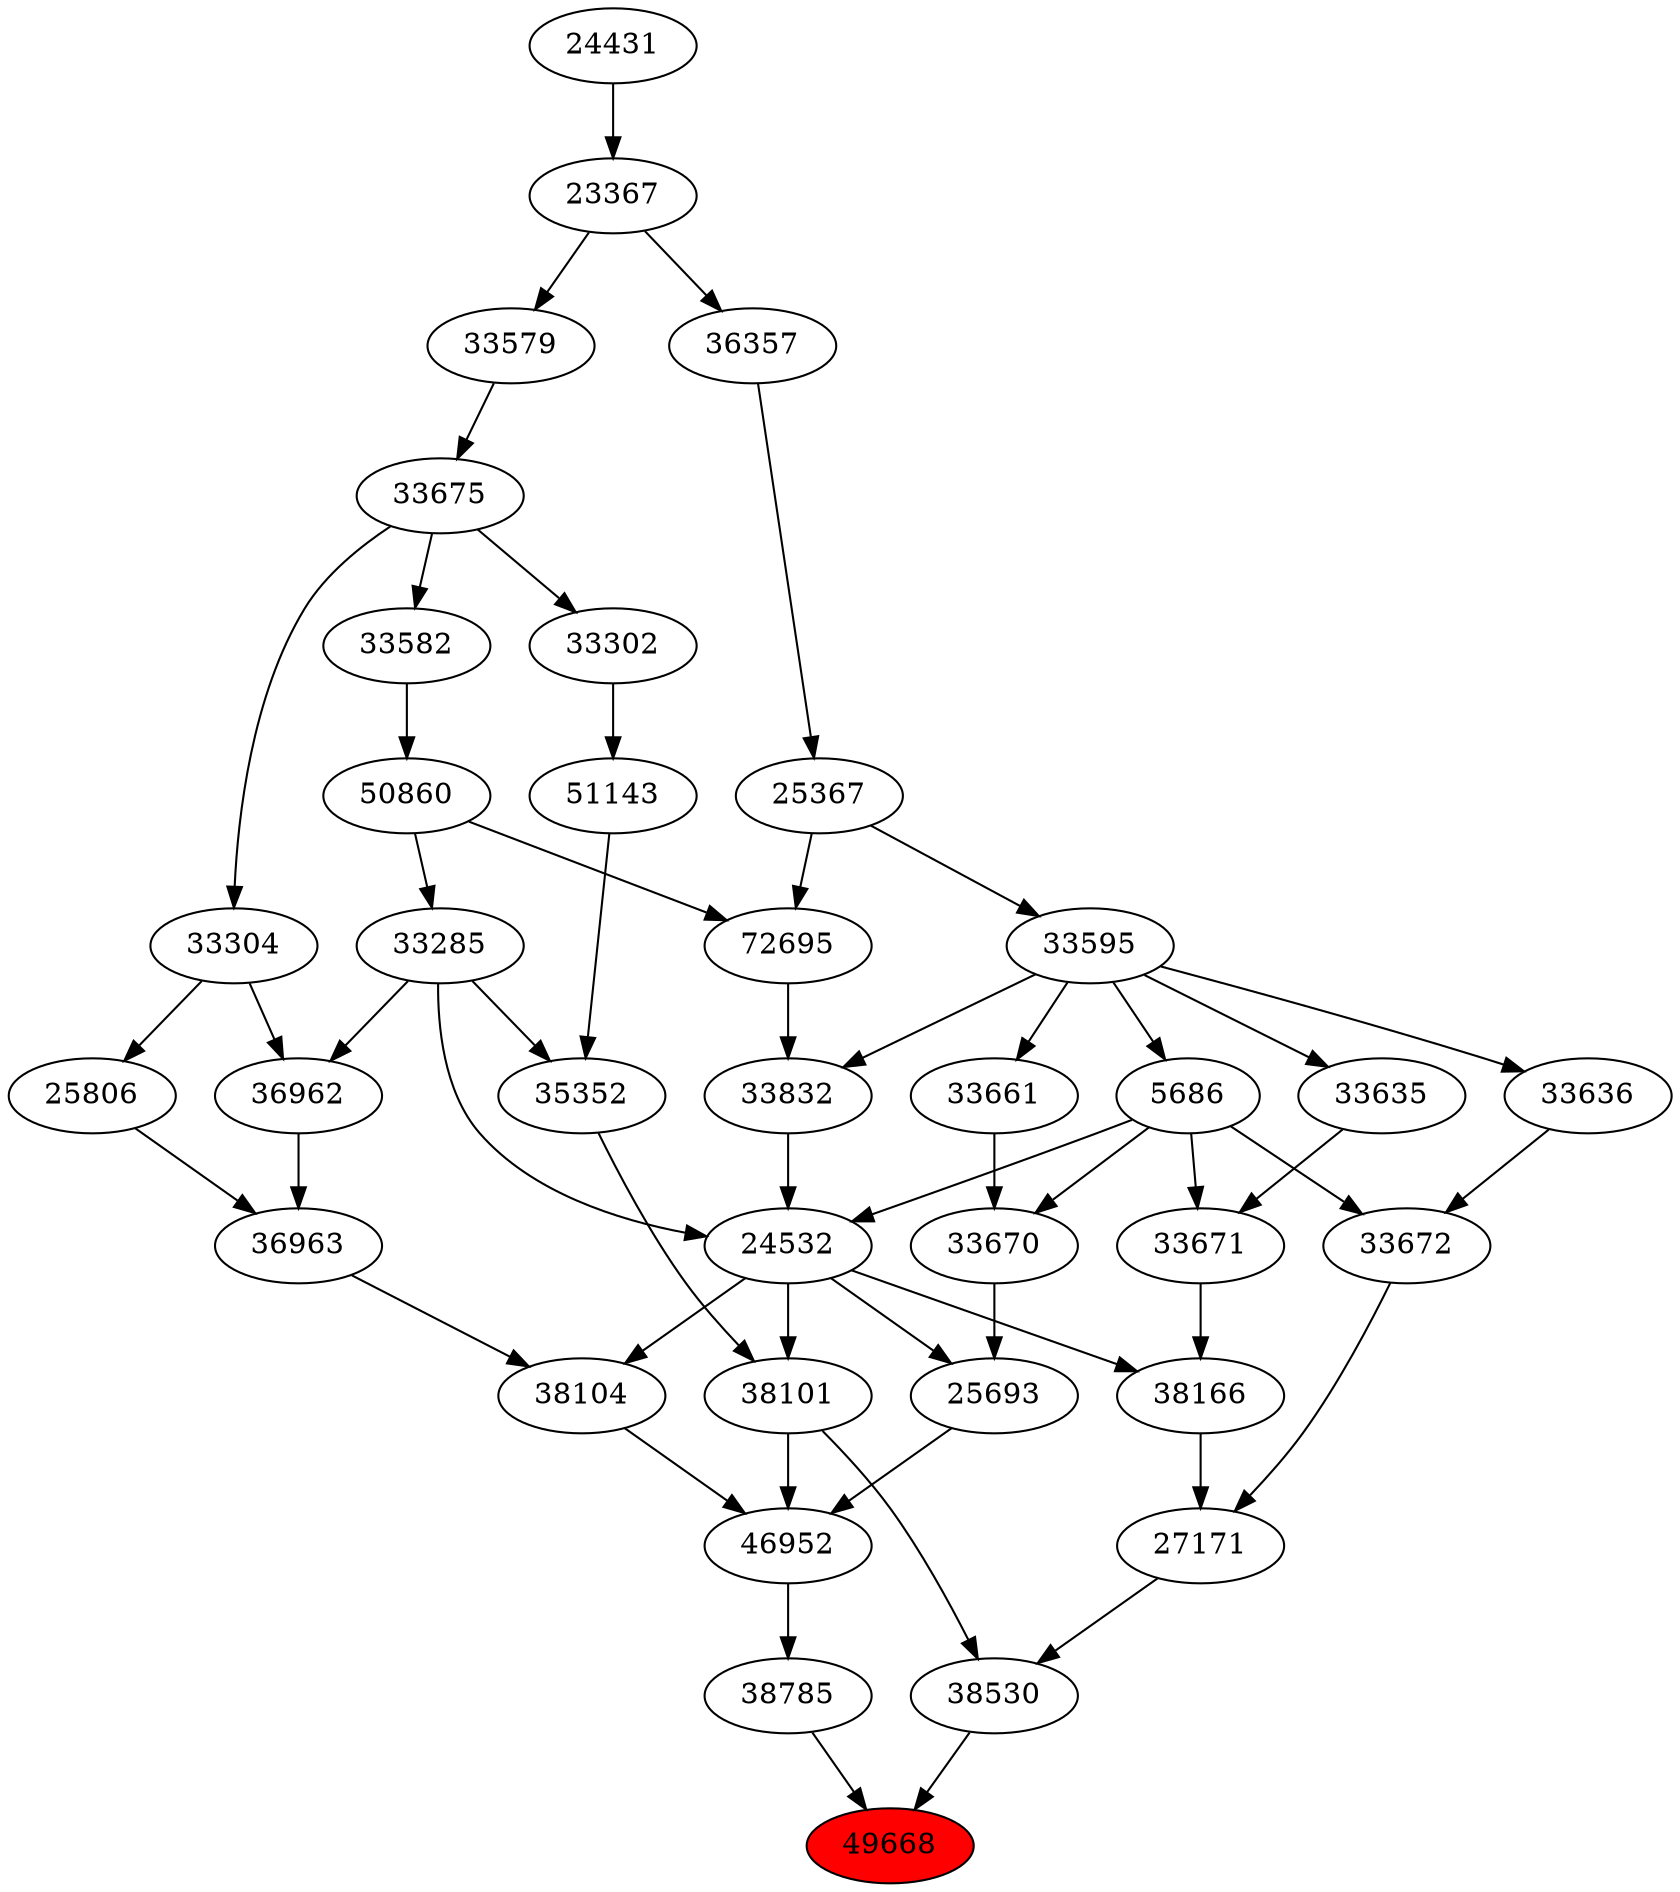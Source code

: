 strict digraph{ 
49668 [label="49668" fillcolor=red style=filled]
38530 -> 49668
38785 -> 49668
38530 [label="38530"]
27171 -> 38530
38101 -> 38530
38785 [label="38785"]
46952 -> 38785
27171 [label="27171"]
33672 -> 27171
38166 -> 27171
38101 [label="38101"]
24532 -> 38101
35352 -> 38101
46952 [label="46952"]
25693 -> 46952
38101 -> 46952
38104 -> 46952
33672 [label="33672"]
33636 -> 33672
5686 -> 33672
38166 [label="38166"]
24532 -> 38166
33671 -> 38166
24532 [label="24532"]
33285 -> 24532
5686 -> 24532
33832 -> 24532
35352 [label="35352"]
33285 -> 35352
51143 -> 35352
25693 [label="25693"]
24532 -> 25693
33670 -> 25693
38104 [label="38104"]
24532 -> 38104
36963 -> 38104
33636 [label="33636"]
33595 -> 33636
5686 [label="5686"]
33595 -> 5686
33671 [label="33671"]
5686 -> 33671
33635 -> 33671
33285 [label="33285"]
50860 -> 33285
33832 [label="33832"]
72695 -> 33832
33595 -> 33832
51143 [label="51143"]
33302 -> 51143
33670 [label="33670"]
5686 -> 33670
33661 -> 33670
36963 [label="36963"]
36962 -> 36963
25806 -> 36963
33595 [label="33595"]
25367 -> 33595
33635 [label="33635"]
33595 -> 33635
50860 [label="50860"]
33582 -> 50860
72695 [label="72695"]
50860 -> 72695
25367 -> 72695
33302 [label="33302"]
33675 -> 33302
33661 [label="33661"]
33595 -> 33661
36962 [label="36962"]
33285 -> 36962
33304 -> 36962
25806 [label="25806"]
33304 -> 25806
25367 [label="25367"]
36357 -> 25367
33582 [label="33582"]
33675 -> 33582
33675 [label="33675"]
33579 -> 33675
33304 [label="33304"]
33675 -> 33304
36357 [label="36357"]
23367 -> 36357
33579 [label="33579"]
23367 -> 33579
23367 [label="23367"]
24431 -> 23367
24431 [label="24431"]
}